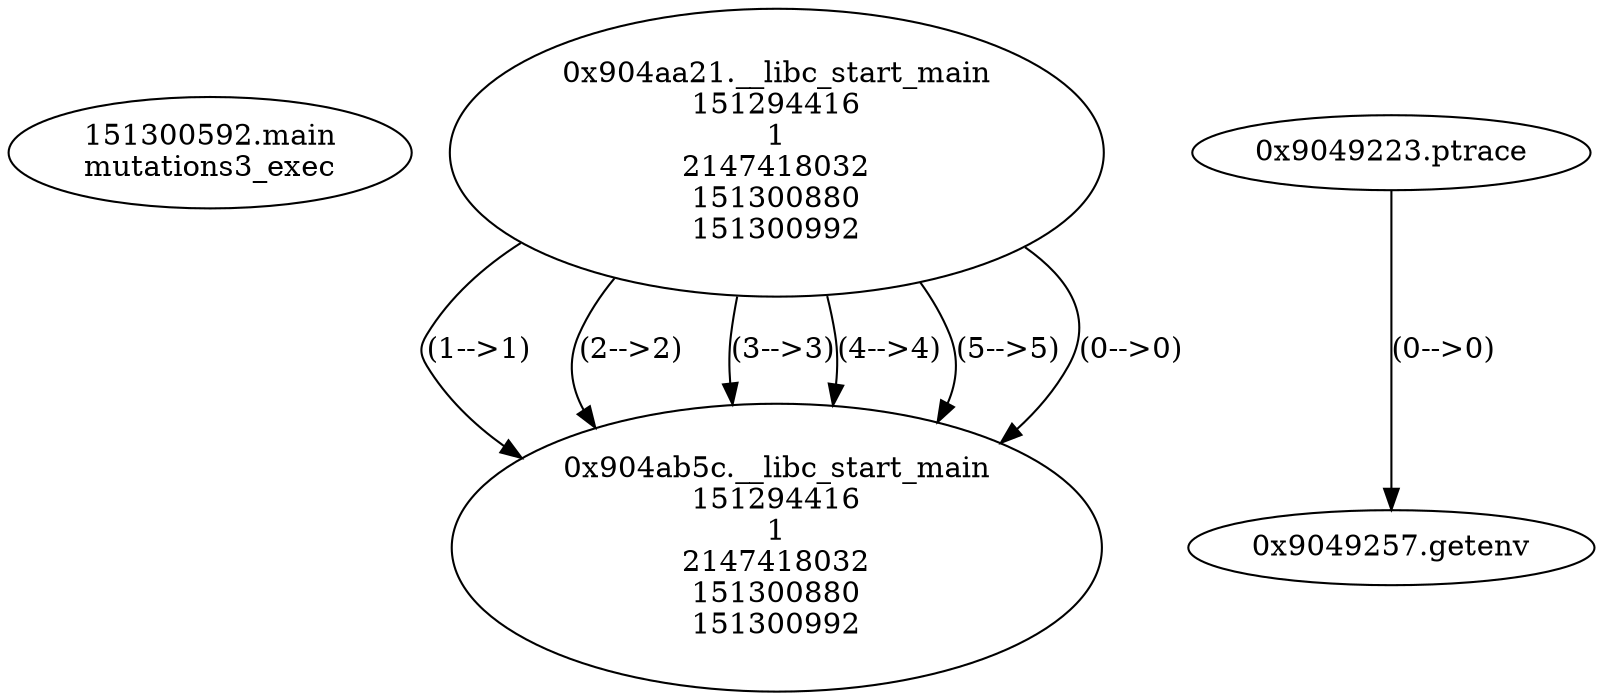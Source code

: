 // Global SCDG with merge call
digraph {
	0 [label="151300592.main
mutations3_exec"]
	1 [label="0x904aa21.__libc_start_main
151294416
1
2147418032
151300880
151300992"]
	2 [label="0x904ab5c.__libc_start_main
151294416
1
2147418032
151300880
151300992"]
	1 -> 2 [label="(1-->1)"]
	1 -> 2 [label="(2-->2)"]
	1 -> 2 [label="(3-->3)"]
	1 -> 2 [label="(4-->4)"]
	1 -> 2 [label="(5-->5)"]
	1 -> 2 [label="(0-->0)"]
	3 [label="0x9049223.ptrace
"]
	4 [label="0x9049257.getenv
"]
	3 -> 4 [label="(0-->0)"]
}
